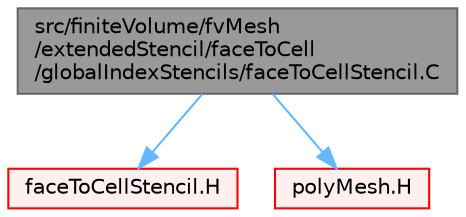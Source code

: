 digraph "src/finiteVolume/fvMesh/extendedStencil/faceToCell/globalIndexStencils/faceToCellStencil.C"
{
 // LATEX_PDF_SIZE
  bgcolor="transparent";
  edge [fontname=Helvetica,fontsize=10,labelfontname=Helvetica,labelfontsize=10];
  node [fontname=Helvetica,fontsize=10,shape=box,height=0.2,width=0.4];
  Node1 [id="Node000001",label="src/finiteVolume/fvMesh\l/extendedStencil/faceToCell\l/globalIndexStencils/faceToCellStencil.C",height=0.2,width=0.4,color="gray40", fillcolor="grey60", style="filled", fontcolor="black",tooltip=" "];
  Node1 -> Node2 [id="edge1_Node000001_Node000002",color="steelblue1",style="solid",tooltip=" "];
  Node2 [id="Node000002",label="faceToCellStencil.H",height=0.2,width=0.4,color="red", fillcolor="#FFF0F0", style="filled",URL="$faceToCellStencil_8H.html",tooltip=" "];
  Node1 -> Node224 [id="edge2_Node000001_Node000224",color="steelblue1",style="solid",tooltip=" "];
  Node224 [id="Node000224",label="polyMesh.H",height=0.2,width=0.4,color="red", fillcolor="#FFF0F0", style="filled",URL="$polyMesh_8H.html",tooltip=" "];
}
